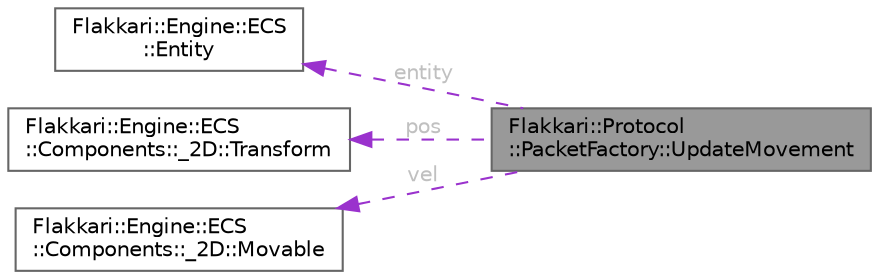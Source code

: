 digraph "Flakkari::Protocol::PacketFactory::UpdateMovement"
{
 // LATEX_PDF_SIZE
  bgcolor="transparent";
  edge [fontname=Helvetica,fontsize=10,labelfontname=Helvetica,labelfontsize=10];
  node [fontname=Helvetica,fontsize=10,shape=box,height=0.2,width=0.4];
  rankdir="LR";
  Node1 [id="Node000001",label="Flakkari::Protocol\l::PacketFactory::UpdateMovement",height=0.2,width=0.4,color="gray40", fillcolor="grey60", style="filled", fontcolor="black",tooltip=" "];
  Node2 -> Node1 [id="edge1_Node000001_Node000002",dir="back",color="darkorchid3",style="dashed",tooltip=" ",label=" entity",fontcolor="grey" ];
  Node2 [id="Node000002",label="Flakkari::Engine::ECS\l::Entity",height=0.2,width=0.4,color="gray40", fillcolor="white", style="filled",URL="$d1/d1f/classFlakkari_1_1Engine_1_1ECS_1_1Entity.html",tooltip=" "];
  Node3 -> Node1 [id="edge2_Node000001_Node000003",dir="back",color="darkorchid3",style="dashed",tooltip=" ",label=" pos",fontcolor="grey" ];
  Node3 [id="Node000003",label="Flakkari::Engine::ECS\l::Components::_2D::Transform",height=0.2,width=0.4,color="gray40", fillcolor="white", style="filled",URL="$d6/dd8/structFlakkari_1_1Engine_1_1ECS_1_1Components_1_1__2D_1_1Transform.html",tooltip="Transform component for 2D entities."];
  Node4 -> Node1 [id="edge3_Node000001_Node000004",dir="back",color="darkorchid3",style="dashed",tooltip=" ",label=" vel",fontcolor="grey" ];
  Node4 [id="Node000004",label="Flakkari::Engine::ECS\l::Components::_2D::Movable",height=0.2,width=0.4,color="gray40", fillcolor="white", style="filled",URL="$df/d64/structFlakkari_1_1Engine_1_1ECS_1_1Components_1_1__2D_1_1Movable.html",tooltip="Movable component for 2D entities."];
}
